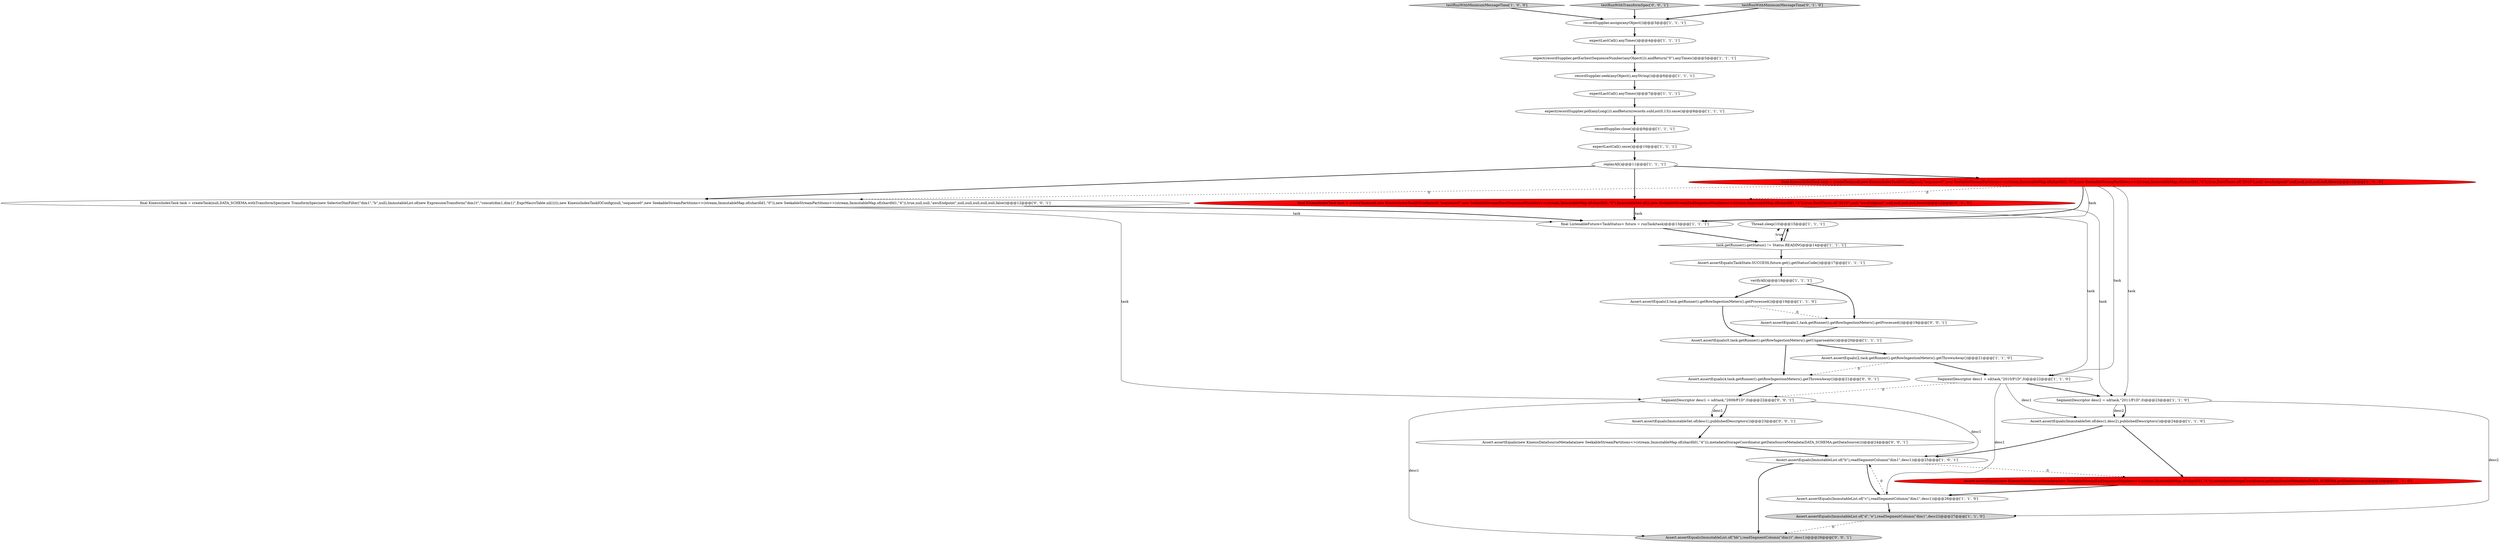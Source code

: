 digraph {
14 [style = filled, label = "Thread.sleep(10)@@@15@@@['1', '1', '1']", fillcolor = white, shape = ellipse image = "AAA0AAABBB1BBB"];
33 [style = filled, label = "Assert.assertEquals(ImmutableList.of(\"bb\"),readSegmentColumn(\"dim1t\",desc1))@@@26@@@['0', '0', '1']", fillcolor = lightgray, shape = ellipse image = "AAA0AAABBB3BBB"];
26 [style = filled, label = "final KinesisIndexTask task = createTask(null,new KinesisIndexTaskIOConfig(null,\"sequence0\",new SeekableStreamStartSequenceNumbers<>(stream,ImmutableMap.of(shardId1,\"0\"),ImmutableSet.of()),new SeekableStreamEndSequenceNumbers<>(stream,ImmutableMap.of(shardId1,\"4\")),true,DateTimes.of(\"2010\"),null,\"awsEndpoint\",null,null,null,null,false))@@@12@@@['0', '1', '0']", fillcolor = red, shape = ellipse image = "AAA1AAABBB2BBB"];
7 [style = filled, label = "testRunWithMinimumMessageTime['1', '0', '0']", fillcolor = lightgray, shape = diamond image = "AAA0AAABBB1BBB"];
2 [style = filled, label = "Assert.assertEquals(ImmutableList.of(\"b\"),readSegmentColumn(\"dim1\",desc1))@@@25@@@['1', '0', '1']", fillcolor = white, shape = ellipse image = "AAA0AAABBB1BBB"];
30 [style = filled, label = "SegmentDescriptor desc1 = sd(task,\"2009/P1D\",0)@@@22@@@['0', '0', '1']", fillcolor = white, shape = ellipse image = "AAA0AAABBB3BBB"];
20 [style = filled, label = "expectLastCall().anyTimes()@@@4@@@['1', '1', '1']", fillcolor = white, shape = ellipse image = "AAA0AAABBB1BBB"];
23 [style = filled, label = "Assert.assertEquals(0,task.getRunner().getRowIngestionMeters().getUnparseable())@@@20@@@['1', '1', '1']", fillcolor = white, shape = ellipse image = "AAA0AAABBB1BBB"];
28 [style = filled, label = "testRunWithTransformSpec['0', '0', '1']", fillcolor = lightgray, shape = diamond image = "AAA0AAABBB3BBB"];
15 [style = filled, label = "recordSupplier.assign(anyObject())@@@3@@@['1', '1', '1']", fillcolor = white, shape = ellipse image = "AAA0AAABBB1BBB"];
13 [style = filled, label = "expectLastCall().once()@@@10@@@['1', '1', '1']", fillcolor = white, shape = ellipse image = "AAA0AAABBB1BBB"];
16 [style = filled, label = "task.getRunner().getStatus() != Status.READING@@@14@@@['1', '1', '1']", fillcolor = white, shape = diamond image = "AAA0AAABBB1BBB"];
9 [style = filled, label = "verifyAll()@@@18@@@['1', '1', '1']", fillcolor = white, shape = ellipse image = "AAA0AAABBB1BBB"];
5 [style = filled, label = "Assert.assertEquals(2,task.getRunner().getRowIngestionMeters().getThrownAway())@@@21@@@['1', '1', '0']", fillcolor = white, shape = ellipse image = "AAA0AAABBB1BBB"];
6 [style = filled, label = "final ListenableFuture<TaskStatus> future = runTask(task)@@@13@@@['1', '1', '1']", fillcolor = white, shape = ellipse image = "AAA0AAABBB1BBB"];
12 [style = filled, label = "Assert.assertEquals(TaskState.SUCCESS,future.get().getStatusCode())@@@17@@@['1', '1', '1']", fillcolor = white, shape = ellipse image = "AAA0AAABBB1BBB"];
32 [style = filled, label = "Assert.assertEquals(1,task.getRunner().getRowIngestionMeters().getProcessed())@@@19@@@['0', '0', '1']", fillcolor = white, shape = ellipse image = "AAA0AAABBB3BBB"];
3 [style = filled, label = "Assert.assertEquals(ImmutableSet.of(desc1,desc2),publishedDescriptors())@@@24@@@['1', '1', '0']", fillcolor = white, shape = ellipse image = "AAA0AAABBB1BBB"];
34 [style = filled, label = "Assert.assertEquals(4,task.getRunner().getRowIngestionMeters().getThrownAway())@@@21@@@['0', '0', '1']", fillcolor = white, shape = ellipse image = "AAA0AAABBB3BBB"];
18 [style = filled, label = "Assert.assertEquals(3,task.getRunner().getRowIngestionMeters().getProcessed())@@@19@@@['1', '1', '0']", fillcolor = white, shape = ellipse image = "AAA0AAABBB1BBB"];
25 [style = filled, label = "testRunWithMinimumMessageTime['0', '1', '0']", fillcolor = lightgray, shape = diamond image = "AAA0AAABBB2BBB"];
1 [style = filled, label = "SegmentDescriptor desc2 = sd(task,\"2011/P1D\",0)@@@23@@@['1', '1', '0']", fillcolor = white, shape = ellipse image = "AAA0AAABBB1BBB"];
4 [style = filled, label = "recordSupplier.seek(anyObject(),anyString())@@@6@@@['1', '1', '1']", fillcolor = white, shape = ellipse image = "AAA0AAABBB1BBB"];
11 [style = filled, label = "recordSupplier.close()@@@9@@@['1', '1', '1']", fillcolor = white, shape = ellipse image = "AAA0AAABBB1BBB"];
29 [style = filled, label = "Assert.assertEquals(new KinesisDataSourceMetadata(new SeekableStreamPartitions<>(stream,ImmutableMap.of(shardId1,\"4\"))),metadataStorageCoordinator.getDataSourceMetadata(DATA_SCHEMA.getDataSource()))@@@24@@@['0', '0', '1']", fillcolor = white, shape = ellipse image = "AAA0AAABBB3BBB"];
17 [style = filled, label = "expect(recordSupplier.poll(anyLong())).andReturn(records.subList(0,13)).once()@@@8@@@['1', '1', '1']", fillcolor = white, shape = ellipse image = "AAA0AAABBB1BBB"];
19 [style = filled, label = "SegmentDescriptor desc1 = sd(task,\"2010/P1D\",0)@@@22@@@['1', '1', '0']", fillcolor = white, shape = ellipse image = "AAA0AAABBB1BBB"];
22 [style = filled, label = "Assert.assertEquals(ImmutableList.of(\"d\",\"e\"),readSegmentColumn(\"dim1\",desc2))@@@27@@@['1', '1', '0']", fillcolor = lightgray, shape = ellipse image = "AAA0AAABBB1BBB"];
35 [style = filled, label = "final KinesisIndexTask task = createTask(null,DATA_SCHEMA.withTransformSpec(new TransformSpec(new SelectorDimFilter(\"dim1\",\"b\",null),ImmutableList.of(new ExpressionTransform(\"dim1t\",\"concat(dim1,dim1)\",ExprMacroTable.nil())))),new KinesisIndexTaskIOConfig(null,\"sequence0\",new SeekableStreamPartitions<>(stream,ImmutableMap.of(shardId1,\"0\")),new SeekableStreamPartitions<>(stream,ImmutableMap.of(shardId1,\"4\")),true,null,null,\"awsEndpoint\",null,null,null,null,null,false))@@@12@@@['0', '0', '1']", fillcolor = white, shape = ellipse image = "AAA0AAABBB3BBB"];
31 [style = filled, label = "Assert.assertEquals(ImmutableSet.of(desc1),publishedDescriptors())@@@23@@@['0', '0', '1']", fillcolor = white, shape = ellipse image = "AAA0AAABBB3BBB"];
27 [style = filled, label = "Assert.assertEquals(new KinesisDataSourceMetadata(new SeekableStreamEndSequenceNumbers<>(stream,ImmutableMap.of(shardId1,\"4\"))),metadataStorageCoordinator.getDataSourceMetadata(DATA_SCHEMA.getDataSource()))@@@25@@@['0', '1', '0']", fillcolor = red, shape = ellipse image = "AAA1AAABBB2BBB"];
21 [style = filled, label = "expectLastCall().anyTimes()@@@7@@@['1', '1', '1']", fillcolor = white, shape = ellipse image = "AAA0AAABBB1BBB"];
0 [style = filled, label = "final KinesisIndexTask task = createTask(null,new KinesisIndexTaskIOConfig(null,\"sequence0\",new SeekableStreamPartitions<>(stream,ImmutableMap.of(shardId1,\"0\")),new SeekableStreamPartitions<>(stream,ImmutableMap.of(shardId1,\"4\")),true,DateTimes.of(\"2010\"),null,\"awsEndpoint\",null,null,null,null,null,false))@@@12@@@['1', '0', '0']", fillcolor = red, shape = ellipse image = "AAA1AAABBB1BBB"];
10 [style = filled, label = "Assert.assertEquals(ImmutableList.of(\"c\"),readSegmentColumn(\"dim1\",desc1))@@@26@@@['1', '1', '0']", fillcolor = white, shape = ellipse image = "AAA0AAABBB1BBB"];
8 [style = filled, label = "replayAll()@@@11@@@['1', '1', '1']", fillcolor = white, shape = ellipse image = "AAA0AAABBB1BBB"];
24 [style = filled, label = "expect(recordSupplier.getEarliestSequenceNumber(anyObject())).andReturn(\"0\").anyTimes()@@@5@@@['1', '1', '1']", fillcolor = white, shape = ellipse image = "AAA0AAABBB1BBB"];
0->19 [style = solid, label="task"];
14->16 [style = bold, label=""];
10->22 [style = bold, label=""];
32->23 [style = bold, label=""];
28->15 [style = bold, label=""];
23->5 [style = bold, label=""];
18->23 [style = bold, label=""];
0->6 [style = solid, label="task"];
30->2 [style = solid, label="desc1"];
35->6 [style = bold, label=""];
0->6 [style = bold, label=""];
35->6 [style = solid, label="task"];
22->33 [style = dashed, label="0"];
9->32 [style = bold, label=""];
19->3 [style = solid, label="desc1"];
1->3 [style = bold, label=""];
4->21 [style = bold, label=""];
2->27 [style = dashed, label="0"];
31->29 [style = bold, label=""];
8->26 [style = bold, label=""];
0->26 [style = dashed, label="0"];
35->30 [style = solid, label="task"];
0->1 [style = solid, label="task"];
26->6 [style = bold, label=""];
12->9 [style = bold, label=""];
2->10 [style = bold, label=""];
1->3 [style = solid, label="desc2"];
26->19 [style = solid, label="task"];
8->35 [style = bold, label=""];
34->30 [style = bold, label=""];
5->34 [style = dashed, label="0"];
10->2 [style = dashed, label="0"];
3->27 [style = bold, label=""];
19->10 [style = solid, label="desc1"];
8->0 [style = bold, label=""];
5->19 [style = bold, label=""];
19->1 [style = bold, label=""];
24->4 [style = bold, label=""];
29->2 [style = bold, label=""];
9->18 [style = bold, label=""];
19->30 [style = dashed, label="0"];
3->2 [style = bold, label=""];
6->16 [style = bold, label=""];
30->31 [style = bold, label=""];
15->20 [style = bold, label=""];
27->10 [style = bold, label=""];
11->13 [style = bold, label=""];
16->14 [style = dotted, label="true"];
25->15 [style = bold, label=""];
23->34 [style = bold, label=""];
2->33 [style = bold, label=""];
16->14 [style = bold, label=""];
7->15 [style = bold, label=""];
1->22 [style = solid, label="desc2"];
30->33 [style = solid, label="desc1"];
26->6 [style = solid, label="task"];
26->1 [style = solid, label="task"];
13->8 [style = bold, label=""];
30->31 [style = solid, label="desc1"];
20->24 [style = bold, label=""];
0->35 [style = dashed, label="0"];
21->17 [style = bold, label=""];
16->12 [style = bold, label=""];
18->32 [style = dashed, label="0"];
17->11 [style = bold, label=""];
}
